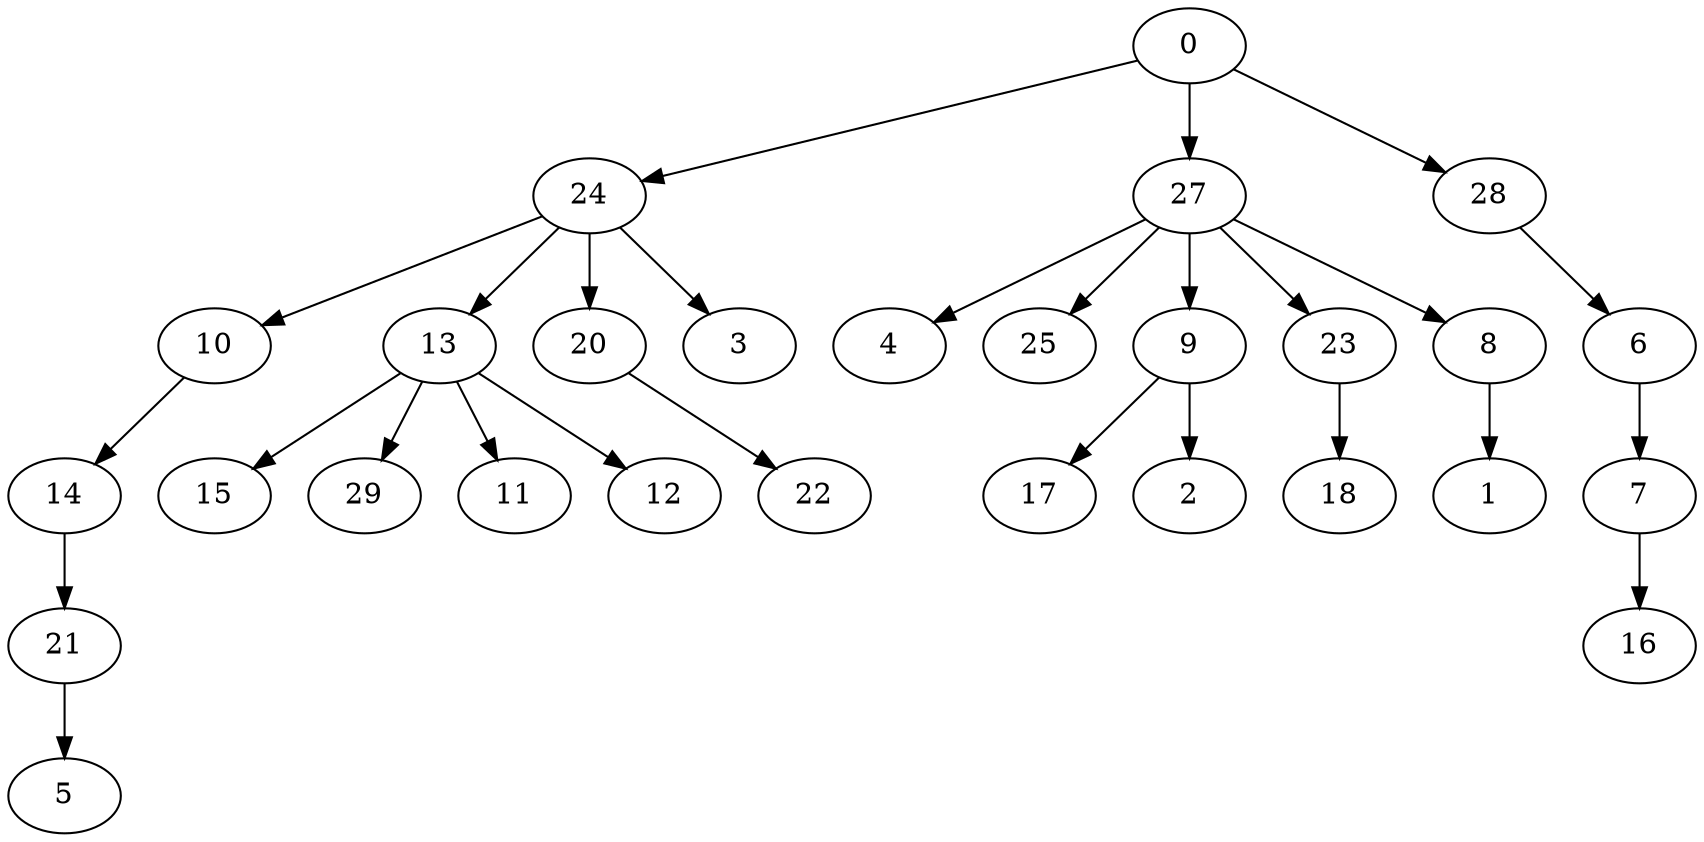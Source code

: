 digraph {
	0 [label=0]
	24 [label=24]
	27 [label=27]
	28 [label=28]
	10 [label=10]
	13 [label=13]
	20 [label=20]
	3 [label=3]
	4 [label=4]
	25 [label=25]
	9 [label=9]
	23 [label=23]
	8 [label=8]
	6 [label=6]
	14 [label=14]
	15 [label=15]
	29 [label=29]
	11 [label=11]
	12 [label=12]
	22 [label=22]
	17 [label=17]
	2 [label=2]
	18 [label=18]
	1 [label=1]
	7 [label=7]
	21 [label=21]
	16 [label=16]
	5 [label=5]
	0 -> 24
	0 -> 27
	0 -> 28
	24 -> 10
	24 -> 13
	24 -> 20
	24 -> 3
	27 -> 4
	27 -> 25
	27 -> 9
	27 -> 23
	27 -> 8
	28 -> 6
	10 -> 14
	13 -> 15
	13 -> 29
	13 -> 11
	13 -> 12
	20 -> 22
	9 -> 17
	9 -> 2
	23 -> 18
	8 -> 1
	6 -> 7
	14 -> 21
	7 -> 16
	21 -> 5
}
